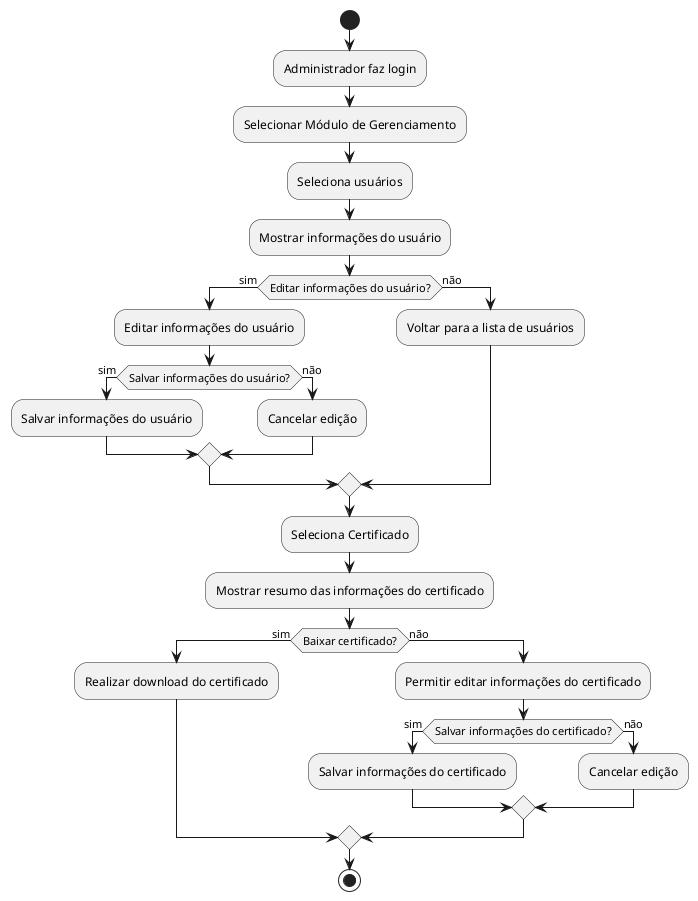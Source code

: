 @startuml
start
:Administrador faz login;
:Selecionar Módulo de Gerenciamento;
:Seleciona usuários;
:Mostrar informações do usuário;

if (Editar informações do usuário?) then (sim)
  :Editar informações do usuário;
  if (Salvar informações do usuário?) then (sim)
    :Salvar informações do usuário;
  else (não)
    :Cancelar edição;
  endif
else (não)
  :Voltar para a lista de usuários;
endif

:Seleciona Certificado;
:Mostrar resumo das informações do certificado;

if (Baixar certificado?) then (sim)
  :Realizar download do certificado;
else (não)
  :Permitir editar informações do certificado;
  if (Salvar informações do certificado?) then (sim)
    :Salvar informações do certificado;
  else (não)
    :Cancelar edição;
  endif
endif
stop
@enduml